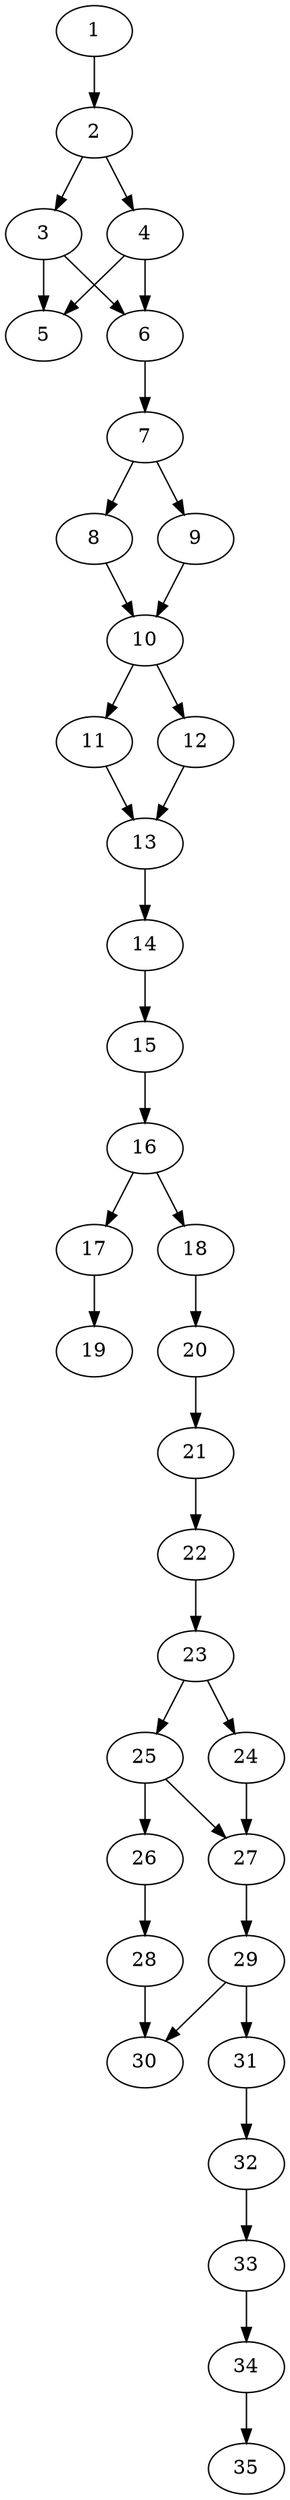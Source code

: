 // DAG automatically generated by daggen at Thu Oct  3 14:05:36 2019
// ./daggen --dot -n 35 --ccr 0.3 --fat 0.3 --regular 0.7 --density 0.7 --mindata 5242880 --maxdata 52428800 
digraph G {
  1 [size="73809920", alpha="0.05", expect_size="22142976"] 
  1 -> 2 [size ="22142976"]
  2 [size="130662400", alpha="0.02", expect_size="39198720"] 
  2 -> 3 [size ="39198720"]
  2 -> 4 [size ="39198720"]
  3 [size="170601813", alpha="0.19", expect_size="51180544"] 
  3 -> 5 [size ="51180544"]
  3 -> 6 [size ="51180544"]
  4 [size="102840320", alpha="0.11", expect_size="30852096"] 
  4 -> 5 [size ="30852096"]
  4 -> 6 [size ="30852096"]
  5 [size="132706987", alpha="0.01", expect_size="39812096"] 
  6 [size="34669227", alpha="0.03", expect_size="10400768"] 
  6 -> 7 [size ="10400768"]
  7 [size="150995627", alpha="0.04", expect_size="45298688"] 
  7 -> 8 [size ="45298688"]
  7 -> 9 [size ="45298688"]
  8 [size="59426133", alpha="0.18", expect_size="17827840"] 
  8 -> 10 [size ="17827840"]
  9 [size="56436053", alpha="0.10", expect_size="16930816"] 
  9 -> 10 [size ="16930816"]
  10 [size="115186347", alpha="0.12", expect_size="34555904"] 
  10 -> 11 [size ="34555904"]
  10 -> 12 [size ="34555904"]
  11 [size="109909333", alpha="0.15", expect_size="32972800"] 
  11 -> 13 [size ="32972800"]
  12 [size="151268693", alpha="0.12", expect_size="45380608"] 
  12 -> 13 [size ="45380608"]
  13 [size="166597973", alpha="0.19", expect_size="49979392"] 
  13 -> 14 [size ="49979392"]
  14 [size="155999573", alpha="0.13", expect_size="46799872"] 
  14 -> 15 [size ="46799872"]
  15 [size="88674987", alpha="0.00", expect_size="26602496"] 
  15 -> 16 [size ="26602496"]
  16 [size="96788480", alpha="0.12", expect_size="29036544"] 
  16 -> 17 [size ="29036544"]
  16 -> 18 [size ="29036544"]
  17 [size="118848853", alpha="0.14", expect_size="35654656"] 
  17 -> 19 [size ="35654656"]
  18 [size="151248213", alpha="0.17", expect_size="45374464"] 
  18 -> 20 [size ="45374464"]
  19 [size="136127147", alpha="0.14", expect_size="40838144"] 
  20 [size="54848853", alpha="0.11", expect_size="16454656"] 
  20 -> 21 [size ="16454656"]
  21 [size="148899840", alpha="0.15", expect_size="44669952"] 
  21 -> 22 [size ="44669952"]
  22 [size="107526827", alpha="0.13", expect_size="32258048"] 
  22 -> 23 [size ="32258048"]
  23 [size="47127893", alpha="0.11", expect_size="14138368"] 
  23 -> 24 [size ="14138368"]
  23 -> 25 [size ="14138368"]
  24 [size="40690347", alpha="0.19", expect_size="12207104"] 
  24 -> 27 [size ="12207104"]
  25 [size="146373973", alpha="0.03", expect_size="43912192"] 
  25 -> 26 [size ="43912192"]
  25 -> 27 [size ="43912192"]
  26 [size="147397973", alpha="0.08", expect_size="44219392"] 
  26 -> 28 [size ="44219392"]
  27 [size="84674560", alpha="0.11", expect_size="25402368"] 
  27 -> 29 [size ="25402368"]
  28 [size="40529920", alpha="0.19", expect_size="12158976"] 
  28 -> 30 [size ="12158976"]
  29 [size="18582187", alpha="0.12", expect_size="5574656"] 
  29 -> 30 [size ="5574656"]
  29 -> 31 [size ="5574656"]
  30 [size="126303573", alpha="0.17", expect_size="37891072"] 
  31 [size="51756373", alpha="0.14", expect_size="15526912"] 
  31 -> 32 [size ="15526912"]
  32 [size="165857280", alpha="0.08", expect_size="49757184"] 
  32 -> 33 [size ="49757184"]
  33 [size="109929813", alpha="0.01", expect_size="32978944"] 
  33 -> 34 [size ="32978944"]
  34 [size="37106347", alpha="0.11", expect_size="11131904"] 
  34 -> 35 [size ="11131904"]
  35 [size="32747520", alpha="0.11", expect_size="9824256"] 
}
